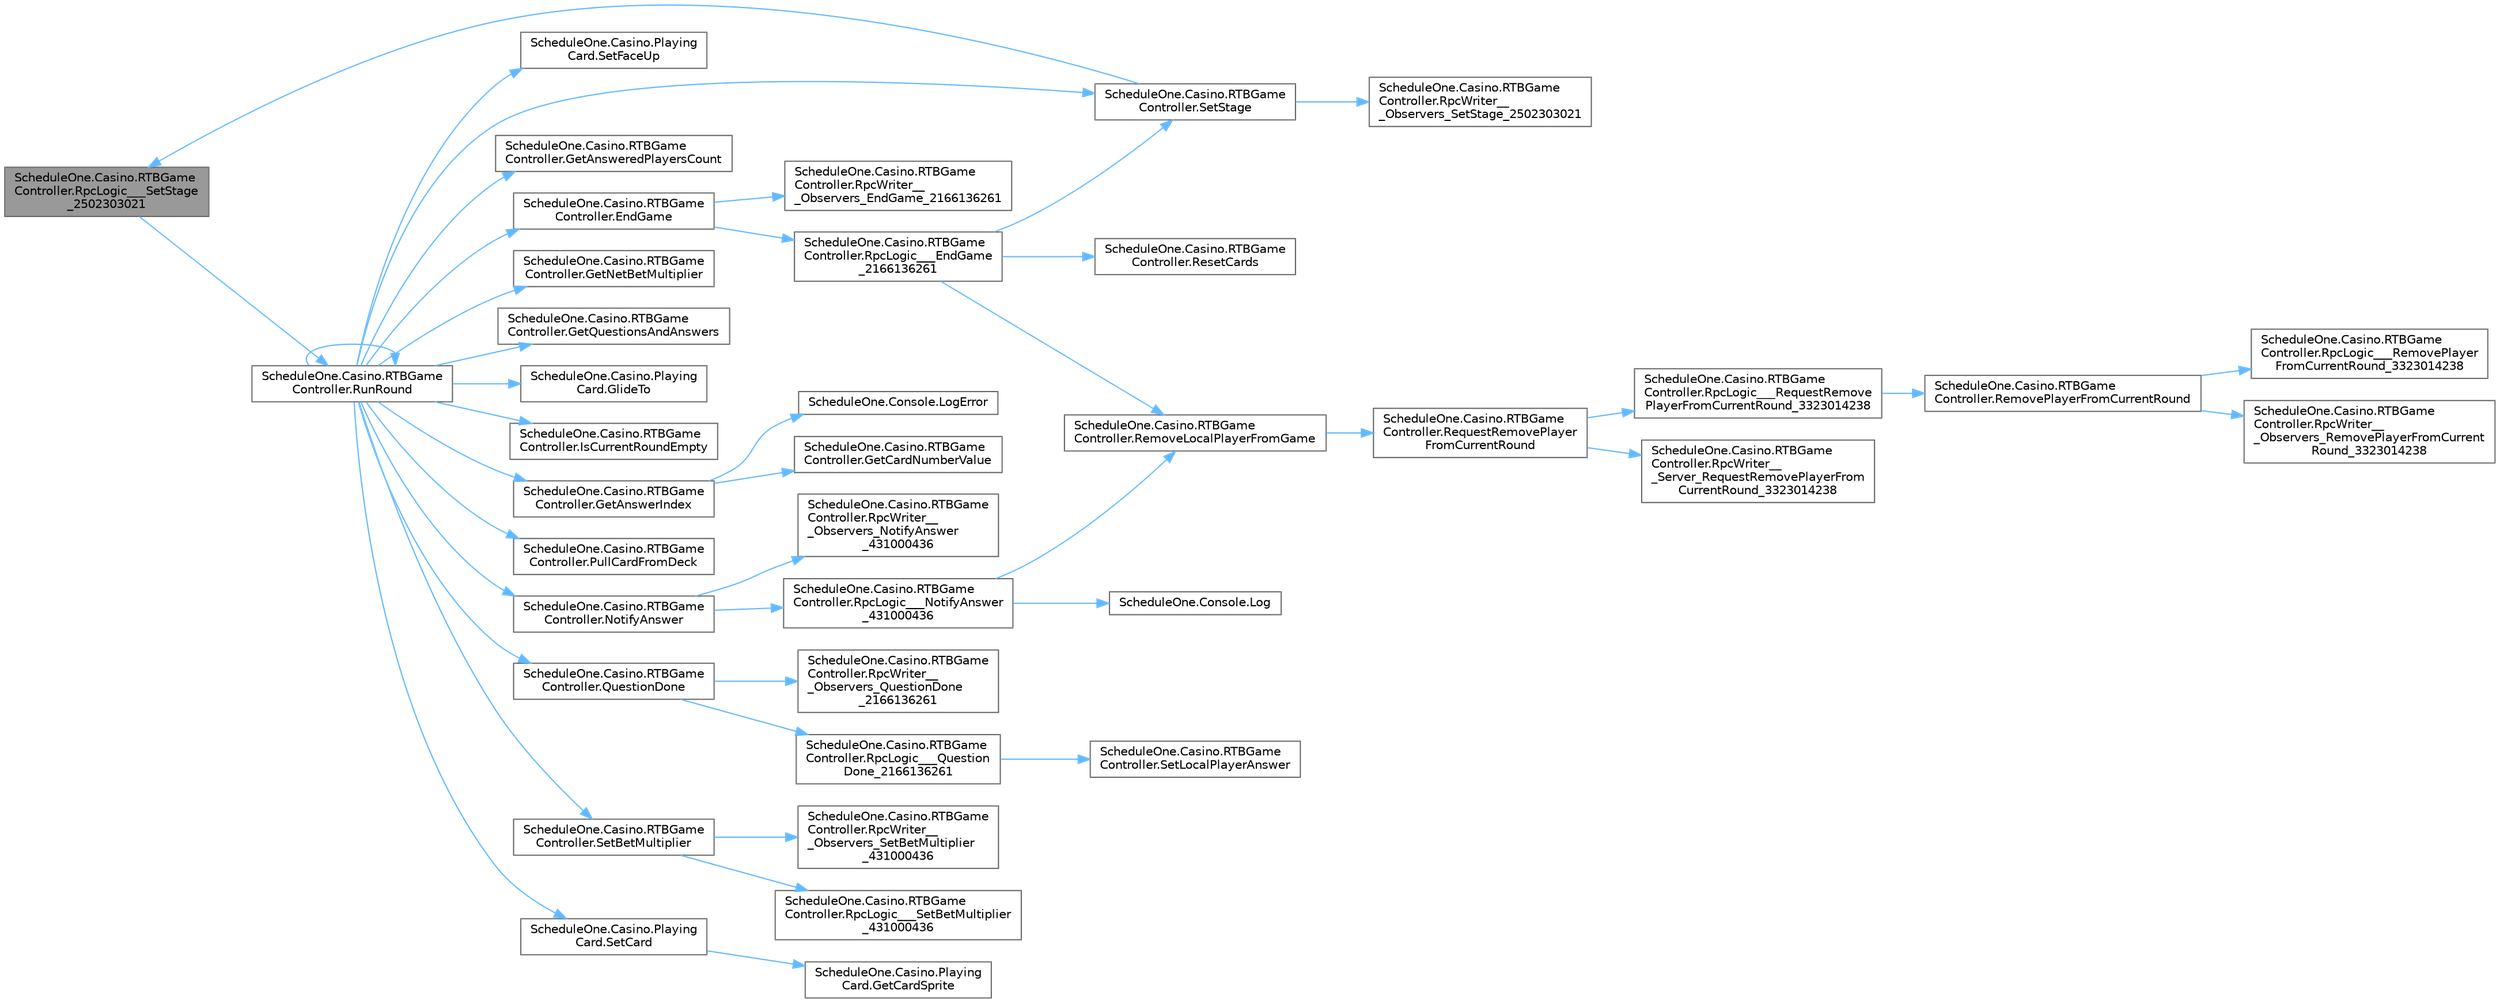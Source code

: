 digraph "ScheduleOne.Casino.RTBGameController.RpcLogic___SetStage_2502303021"
{
 // LATEX_PDF_SIZE
  bgcolor="transparent";
  edge [fontname=Helvetica,fontsize=10,labelfontname=Helvetica,labelfontsize=10];
  node [fontname=Helvetica,fontsize=10,shape=box,height=0.2,width=0.4];
  rankdir="LR";
  Node1 [id="Node000001",label="ScheduleOne.Casino.RTBGame\lController.RpcLogic___SetStage\l_2502303021",height=0.2,width=0.4,color="gray40", fillcolor="grey60", style="filled", fontcolor="black",tooltip=" "];
  Node1 -> Node2 [id="edge1_Node000001_Node000002",color="steelblue1",style="solid",tooltip=" "];
  Node2 [id="Node000002",label="ScheduleOne.Casino.RTBGame\lController.RunRound",height=0.2,width=0.4,color="grey40", fillcolor="white", style="filled",URL="$class_schedule_one_1_1_casino_1_1_r_t_b_game_controller.html#acb153918ce41e21e3e5285ed910e7c85",tooltip=" "];
  Node2 -> Node3 [id="edge2_Node000002_Node000003",color="steelblue1",style="solid",tooltip=" "];
  Node3 [id="Node000003",label="ScheduleOne.Casino.RTBGame\lController.EndGame",height=0.2,width=0.4,color="grey40", fillcolor="white", style="filled",URL="$class_schedule_one_1_1_casino_1_1_r_t_b_game_controller.html#a33c0051dc5c513f71f396b83beb9c777",tooltip=" "];
  Node3 -> Node4 [id="edge3_Node000003_Node000004",color="steelblue1",style="solid",tooltip=" "];
  Node4 [id="Node000004",label="ScheduleOne.Casino.RTBGame\lController.RpcLogic___EndGame\l_2166136261",height=0.2,width=0.4,color="grey40", fillcolor="white", style="filled",URL="$class_schedule_one_1_1_casino_1_1_r_t_b_game_controller.html#af26c2b2d7cb6d33fff9a0f41cf6bab53",tooltip=" "];
  Node4 -> Node5 [id="edge4_Node000004_Node000005",color="steelblue1",style="solid",tooltip=" "];
  Node5 [id="Node000005",label="ScheduleOne.Casino.RTBGame\lController.RemoveLocalPlayerFromGame",height=0.2,width=0.4,color="grey40", fillcolor="white", style="filled",URL="$class_schedule_one_1_1_casino_1_1_r_t_b_game_controller.html#a5a374734ca0d41d46a56f948a7c2d7f7",tooltip=" "];
  Node5 -> Node6 [id="edge5_Node000005_Node000006",color="steelblue1",style="solid",tooltip=" "];
  Node6 [id="Node000006",label="ScheduleOne.Casino.RTBGame\lController.RequestRemovePlayer\lFromCurrentRound",height=0.2,width=0.4,color="grey40", fillcolor="white", style="filled",URL="$class_schedule_one_1_1_casino_1_1_r_t_b_game_controller.html#ad3b91a3536590bff60ebc6a5d82fc8b9",tooltip=" "];
  Node6 -> Node7 [id="edge6_Node000006_Node000007",color="steelblue1",style="solid",tooltip=" "];
  Node7 [id="Node000007",label="ScheduleOne.Casino.RTBGame\lController.RpcLogic___RequestRemove\lPlayerFromCurrentRound_3323014238",height=0.2,width=0.4,color="grey40", fillcolor="white", style="filled",URL="$class_schedule_one_1_1_casino_1_1_r_t_b_game_controller.html#aff3f62ed735b58a681372738f83d4e06",tooltip=" "];
  Node7 -> Node8 [id="edge7_Node000007_Node000008",color="steelblue1",style="solid",tooltip=" "];
  Node8 [id="Node000008",label="ScheduleOne.Casino.RTBGame\lController.RemovePlayerFromCurrentRound",height=0.2,width=0.4,color="grey40", fillcolor="white", style="filled",URL="$class_schedule_one_1_1_casino_1_1_r_t_b_game_controller.html#af51109aa9208b12d144a3032394e7746",tooltip=" "];
  Node8 -> Node9 [id="edge8_Node000008_Node000009",color="steelblue1",style="solid",tooltip=" "];
  Node9 [id="Node000009",label="ScheduleOne.Casino.RTBGame\lController.RpcLogic___RemovePlayer\lFromCurrentRound_3323014238",height=0.2,width=0.4,color="grey40", fillcolor="white", style="filled",URL="$class_schedule_one_1_1_casino_1_1_r_t_b_game_controller.html#a47fb438c923cc5caa18f479604d4acfa",tooltip=" "];
  Node8 -> Node10 [id="edge9_Node000008_Node000010",color="steelblue1",style="solid",tooltip=" "];
  Node10 [id="Node000010",label="ScheduleOne.Casino.RTBGame\lController.RpcWriter__\l_Observers_RemovePlayerFromCurrent\lRound_3323014238",height=0.2,width=0.4,color="grey40", fillcolor="white", style="filled",URL="$class_schedule_one_1_1_casino_1_1_r_t_b_game_controller.html#ab74ee64ef2de4efce3d973b369748022",tooltip=" "];
  Node6 -> Node11 [id="edge10_Node000006_Node000011",color="steelblue1",style="solid",tooltip=" "];
  Node11 [id="Node000011",label="ScheduleOne.Casino.RTBGame\lController.RpcWriter__\l_Server_RequestRemovePlayerFrom\lCurrentRound_3323014238",height=0.2,width=0.4,color="grey40", fillcolor="white", style="filled",URL="$class_schedule_one_1_1_casino_1_1_r_t_b_game_controller.html#a8a894db3ccbb2e9cfc87367c550023b5",tooltip=" "];
  Node4 -> Node12 [id="edge11_Node000004_Node000012",color="steelblue1",style="solid",tooltip=" "];
  Node12 [id="Node000012",label="ScheduleOne.Casino.RTBGame\lController.ResetCards",height=0.2,width=0.4,color="grey40", fillcolor="white", style="filled",URL="$class_schedule_one_1_1_casino_1_1_r_t_b_game_controller.html#a335bfe0cf8c37d0c84f4d76c42c68814",tooltip=" "];
  Node4 -> Node13 [id="edge12_Node000004_Node000013",color="steelblue1",style="solid",tooltip=" "];
  Node13 [id="Node000013",label="ScheduleOne.Casino.RTBGame\lController.SetStage",height=0.2,width=0.4,color="grey40", fillcolor="white", style="filled",URL="$class_schedule_one_1_1_casino_1_1_r_t_b_game_controller.html#a99f653c812a434fceba31ca01efd6bc0",tooltip=" "];
  Node13 -> Node1 [id="edge13_Node000013_Node000001",color="steelblue1",style="solid",tooltip=" "];
  Node13 -> Node14 [id="edge14_Node000013_Node000014",color="steelblue1",style="solid",tooltip=" "];
  Node14 [id="Node000014",label="ScheduleOne.Casino.RTBGame\lController.RpcWriter__\l_Observers_SetStage_2502303021",height=0.2,width=0.4,color="grey40", fillcolor="white", style="filled",URL="$class_schedule_one_1_1_casino_1_1_r_t_b_game_controller.html#aecb7586d4a563a5ee3bc0b5e65289726",tooltip=" "];
  Node3 -> Node15 [id="edge15_Node000003_Node000015",color="steelblue1",style="solid",tooltip=" "];
  Node15 [id="Node000015",label="ScheduleOne.Casino.RTBGame\lController.RpcWriter__\l_Observers_EndGame_2166136261",height=0.2,width=0.4,color="grey40", fillcolor="white", style="filled",URL="$class_schedule_one_1_1_casino_1_1_r_t_b_game_controller.html#a916e266e4496d2ab3c448cacca43b490",tooltip=" "];
  Node2 -> Node16 [id="edge16_Node000002_Node000016",color="steelblue1",style="solid",tooltip=" "];
  Node16 [id="Node000016",label="ScheduleOne.Casino.RTBGame\lController.GetAnsweredPlayersCount",height=0.2,width=0.4,color="grey40", fillcolor="white", style="filled",URL="$class_schedule_one_1_1_casino_1_1_r_t_b_game_controller.html#a8bc8a99accf8f6289e3f94d1df3ea0e8",tooltip=" "];
  Node2 -> Node17 [id="edge17_Node000002_Node000017",color="steelblue1",style="solid",tooltip=" "];
  Node17 [id="Node000017",label="ScheduleOne.Casino.RTBGame\lController.GetAnswerIndex",height=0.2,width=0.4,color="grey40", fillcolor="white", style="filled",URL="$class_schedule_one_1_1_casino_1_1_r_t_b_game_controller.html#a4065f9a79b857d6db24534e74aac40bf",tooltip=" "];
  Node17 -> Node18 [id="edge18_Node000017_Node000018",color="steelblue1",style="solid",tooltip=" "];
  Node18 [id="Node000018",label="ScheduleOne.Casino.RTBGame\lController.GetCardNumberValue",height=0.2,width=0.4,color="grey40", fillcolor="white", style="filled",URL="$class_schedule_one_1_1_casino_1_1_r_t_b_game_controller.html#aca2fdf40bcb7367219cf7916c6411705",tooltip=" "];
  Node17 -> Node19 [id="edge19_Node000017_Node000019",color="steelblue1",style="solid",tooltip=" "];
  Node19 [id="Node000019",label="ScheduleOne.Console.LogError",height=0.2,width=0.4,color="grey40", fillcolor="white", style="filled",URL="$class_schedule_one_1_1_console.html#af815c154f3082a5bf25f62c7cc93fad2",tooltip=" "];
  Node2 -> Node20 [id="edge20_Node000002_Node000020",color="steelblue1",style="solid",tooltip=" "];
  Node20 [id="Node000020",label="ScheduleOne.Casino.RTBGame\lController.GetNetBetMultiplier",height=0.2,width=0.4,color="grey40", fillcolor="white", style="filled",URL="$class_schedule_one_1_1_casino_1_1_r_t_b_game_controller.html#a36afcdf778593892a5a2f720820a191b",tooltip=" "];
  Node2 -> Node21 [id="edge21_Node000002_Node000021",color="steelblue1",style="solid",tooltip=" "];
  Node21 [id="Node000021",label="ScheduleOne.Casino.RTBGame\lController.GetQuestionsAndAnswers",height=0.2,width=0.4,color="grey40", fillcolor="white", style="filled",URL="$class_schedule_one_1_1_casino_1_1_r_t_b_game_controller.html#a7b403a8de3b5cb6fdea8103bc31ea721",tooltip=" "];
  Node2 -> Node22 [id="edge22_Node000002_Node000022",color="steelblue1",style="solid",tooltip=" "];
  Node22 [id="Node000022",label="ScheduleOne.Casino.Playing\lCard.GlideTo",height=0.2,width=0.4,color="grey40", fillcolor="white", style="filled",URL="$class_schedule_one_1_1_casino_1_1_playing_card.html#a6945132a46d2d3b2bd63ed644d134abb",tooltip=" "];
  Node2 -> Node23 [id="edge23_Node000002_Node000023",color="steelblue1",style="solid",tooltip=" "];
  Node23 [id="Node000023",label="ScheduleOne.Casino.RTBGame\lController.IsCurrentRoundEmpty",height=0.2,width=0.4,color="grey40", fillcolor="white", style="filled",URL="$class_schedule_one_1_1_casino_1_1_r_t_b_game_controller.html#abad91e82e0af136c6781b4d68b8e0f61",tooltip=" "];
  Node2 -> Node24 [id="edge24_Node000002_Node000024",color="steelblue1",style="solid",tooltip=" "];
  Node24 [id="Node000024",label="ScheduleOne.Casino.RTBGame\lController.NotifyAnswer",height=0.2,width=0.4,color="grey40", fillcolor="white", style="filled",URL="$class_schedule_one_1_1_casino_1_1_r_t_b_game_controller.html#a839198ad47a560db0535e992a069b907",tooltip=" "];
  Node24 -> Node25 [id="edge25_Node000024_Node000025",color="steelblue1",style="solid",tooltip=" "];
  Node25 [id="Node000025",label="ScheduleOne.Casino.RTBGame\lController.RpcLogic___NotifyAnswer\l_431000436",height=0.2,width=0.4,color="grey40", fillcolor="white", style="filled",URL="$class_schedule_one_1_1_casino_1_1_r_t_b_game_controller.html#ae9ca07d36967b3a9e64c58869274aae4",tooltip=" "];
  Node25 -> Node26 [id="edge26_Node000025_Node000026",color="steelblue1",style="solid",tooltip=" "];
  Node26 [id="Node000026",label="ScheduleOne.Console.Log",height=0.2,width=0.4,color="grey40", fillcolor="white", style="filled",URL="$class_schedule_one_1_1_console.html#afb218907244d12f7d08b1c1831fa1f8c",tooltip=" "];
  Node25 -> Node5 [id="edge27_Node000025_Node000005",color="steelblue1",style="solid",tooltip=" "];
  Node24 -> Node27 [id="edge28_Node000024_Node000027",color="steelblue1",style="solid",tooltip=" "];
  Node27 [id="Node000027",label="ScheduleOne.Casino.RTBGame\lController.RpcWriter__\l_Observers_NotifyAnswer\l_431000436",height=0.2,width=0.4,color="grey40", fillcolor="white", style="filled",URL="$class_schedule_one_1_1_casino_1_1_r_t_b_game_controller.html#ad74133130bcd2099b55d227c2ccc00c2",tooltip=" "];
  Node2 -> Node28 [id="edge29_Node000002_Node000028",color="steelblue1",style="solid",tooltip=" "];
  Node28 [id="Node000028",label="ScheduleOne.Casino.RTBGame\lController.PullCardFromDeck",height=0.2,width=0.4,color="grey40", fillcolor="white", style="filled",URL="$class_schedule_one_1_1_casino_1_1_r_t_b_game_controller.html#a6a4dd742843706fd37ba2de4a9d8e819",tooltip=" "];
  Node2 -> Node29 [id="edge30_Node000002_Node000029",color="steelblue1",style="solid",tooltip=" "];
  Node29 [id="Node000029",label="ScheduleOne.Casino.RTBGame\lController.QuestionDone",height=0.2,width=0.4,color="grey40", fillcolor="white", style="filled",URL="$class_schedule_one_1_1_casino_1_1_r_t_b_game_controller.html#a6c5d228ead3b661a7751e8b3e9d732f6",tooltip=" "];
  Node29 -> Node30 [id="edge31_Node000029_Node000030",color="steelblue1",style="solid",tooltip=" "];
  Node30 [id="Node000030",label="ScheduleOne.Casino.RTBGame\lController.RpcLogic___Question\lDone_2166136261",height=0.2,width=0.4,color="grey40", fillcolor="white", style="filled",URL="$class_schedule_one_1_1_casino_1_1_r_t_b_game_controller.html#a28ed6ba47e13428ad30aa5b1e5211737",tooltip=" "];
  Node30 -> Node31 [id="edge32_Node000030_Node000031",color="steelblue1",style="solid",tooltip=" "];
  Node31 [id="Node000031",label="ScheduleOne.Casino.RTBGame\lController.SetLocalPlayerAnswer",height=0.2,width=0.4,color="grey40", fillcolor="white", style="filled",URL="$class_schedule_one_1_1_casino_1_1_r_t_b_game_controller.html#a0caa371ef8b961d0c87376f205880f38",tooltip=" "];
  Node29 -> Node32 [id="edge33_Node000029_Node000032",color="steelblue1",style="solid",tooltip=" "];
  Node32 [id="Node000032",label="ScheduleOne.Casino.RTBGame\lController.RpcWriter__\l_Observers_QuestionDone\l_2166136261",height=0.2,width=0.4,color="grey40", fillcolor="white", style="filled",URL="$class_schedule_one_1_1_casino_1_1_r_t_b_game_controller.html#a50b54a84cf19eda05f2227ccf86003f7",tooltip=" "];
  Node2 -> Node2 [id="edge34_Node000002_Node000002",color="steelblue1",style="solid",tooltip=" "];
  Node2 -> Node33 [id="edge35_Node000002_Node000033",color="steelblue1",style="solid",tooltip=" "];
  Node33 [id="Node000033",label="ScheduleOne.Casino.RTBGame\lController.SetBetMultiplier",height=0.2,width=0.4,color="grey40", fillcolor="white", style="filled",URL="$class_schedule_one_1_1_casino_1_1_r_t_b_game_controller.html#aef5125a710556ab0f69546260a663865",tooltip=" "];
  Node33 -> Node34 [id="edge36_Node000033_Node000034",color="steelblue1",style="solid",tooltip=" "];
  Node34 [id="Node000034",label="ScheduleOne.Casino.RTBGame\lController.RpcLogic___SetBetMultiplier\l_431000436",height=0.2,width=0.4,color="grey40", fillcolor="white", style="filled",URL="$class_schedule_one_1_1_casino_1_1_r_t_b_game_controller.html#a4cb69ca8ce85feff32402b27d37c7c3d",tooltip=" "];
  Node33 -> Node35 [id="edge37_Node000033_Node000035",color="steelblue1",style="solid",tooltip=" "];
  Node35 [id="Node000035",label="ScheduleOne.Casino.RTBGame\lController.RpcWriter__\l_Observers_SetBetMultiplier\l_431000436",height=0.2,width=0.4,color="grey40", fillcolor="white", style="filled",URL="$class_schedule_one_1_1_casino_1_1_r_t_b_game_controller.html#a8f1ed23535a913f67f79d551d5659215",tooltip=" "];
  Node2 -> Node36 [id="edge38_Node000002_Node000036",color="steelblue1",style="solid",tooltip=" "];
  Node36 [id="Node000036",label="ScheduleOne.Casino.Playing\lCard.SetCard",height=0.2,width=0.4,color="grey40", fillcolor="white", style="filled",URL="$class_schedule_one_1_1_casino_1_1_playing_card.html#a8b7561ba8af3d0b80eb87c76f2ddc9cd",tooltip=" "];
  Node36 -> Node37 [id="edge39_Node000036_Node000037",color="steelblue1",style="solid",tooltip=" "];
  Node37 [id="Node000037",label="ScheduleOne.Casino.Playing\lCard.GetCardSprite",height=0.2,width=0.4,color="grey40", fillcolor="white", style="filled",URL="$class_schedule_one_1_1_casino_1_1_playing_card.html#a2c597d70bb2e14e633cb071325ca2fb3",tooltip=" "];
  Node2 -> Node38 [id="edge40_Node000002_Node000038",color="steelblue1",style="solid",tooltip=" "];
  Node38 [id="Node000038",label="ScheduleOne.Casino.Playing\lCard.SetFaceUp",height=0.2,width=0.4,color="grey40", fillcolor="white", style="filled",URL="$class_schedule_one_1_1_casino_1_1_playing_card.html#a1ab02bb79434aa130a77a2b39df0855f",tooltip=" "];
  Node2 -> Node13 [id="edge41_Node000002_Node000013",color="steelblue1",style="solid",tooltip=" "];
}
